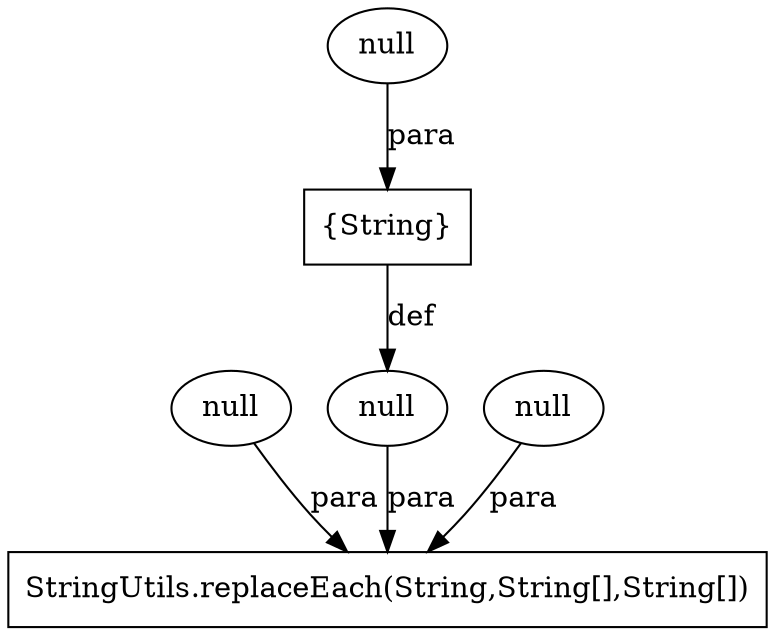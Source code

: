digraph "AUG" {

  1 [ label="StringUtils.replaceEach(String,String[],String[])" shape="box" ];
  2 [ label="null" shape="ellipse" ];
  3 [ label="null" shape="ellipse" ];
  4 [ label="{String}" shape="box" ];
  5 [ label="null" shape="ellipse" ];
  6 [ label="null" shape="ellipse" ];
  3 -> 1 [ label="para" style="solid" ];
  2 -> 1 [ label="para" style="solid" ];
  6 -> 1 [ label="para" style="solid" ];
  4 -> 3 [ label="def" style="solid" ];
  5 -> 4 [ label="para" style="solid" ];
}
